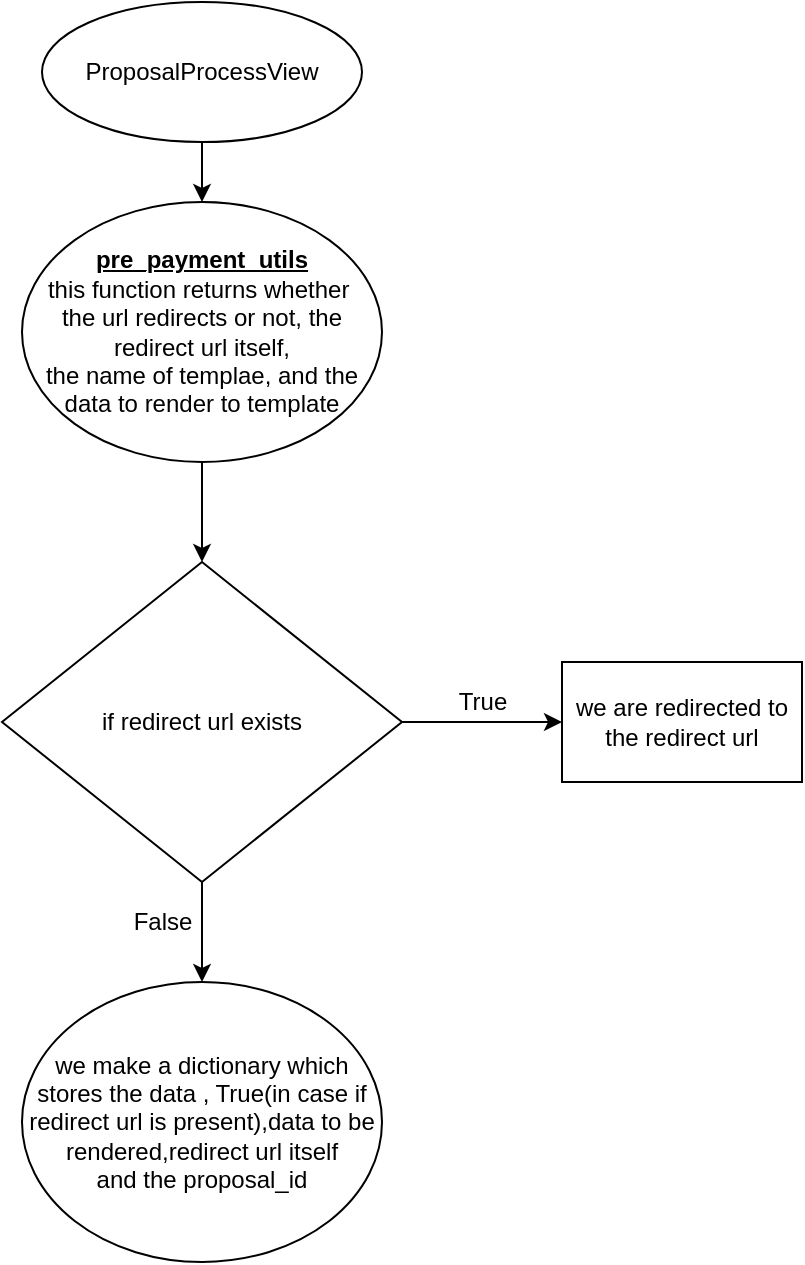 <mxfile version="21.0.4" type="github">
  <diagram name="Page-1" id="8wgRPI2qNVS8lSFhdTeu">
    <mxGraphModel dx="808" dy="495" grid="1" gridSize="10" guides="1" tooltips="1" connect="1" arrows="1" fold="1" page="1" pageScale="1" pageWidth="827" pageHeight="1169" math="0" shadow="0">
      <root>
        <mxCell id="0" />
        <mxCell id="1" parent="0" />
        <mxCell id="K1qwXypX5YwrlyXbWB4m-1" value="ProposalProcessView" style="ellipse;whiteSpace=wrap;html=1;" vertex="1" parent="1">
          <mxGeometry x="120" y="80" width="160" height="70" as="geometry" />
        </mxCell>
        <mxCell id="K1qwXypX5YwrlyXbWB4m-2" value="" style="endArrow=classic;html=1;rounded=0;exitX=0.5;exitY=1;exitDx=0;exitDy=0;" edge="1" parent="1" source="K1qwXypX5YwrlyXbWB4m-1">
          <mxGeometry width="50" height="50" relative="1" as="geometry">
            <mxPoint x="390" y="280" as="sourcePoint" />
            <mxPoint x="200" y="180" as="targetPoint" />
          </mxGeometry>
        </mxCell>
        <mxCell id="K1qwXypX5YwrlyXbWB4m-3" value="&lt;b style=&quot;text-decoration-line: underline;&quot;&gt;pre_payment_utils&lt;/b&gt;&lt;br&gt;this function returns whether&amp;nbsp;&lt;br&gt;the url redirects or not, the redirect url itself,&lt;br&gt;the name of templae, and the data to render to template" style="ellipse;whiteSpace=wrap;html=1;" vertex="1" parent="1">
          <mxGeometry x="110" y="180" width="180" height="130" as="geometry" />
        </mxCell>
        <mxCell id="K1qwXypX5YwrlyXbWB4m-4" value="" style="endArrow=classic;html=1;rounded=0;exitX=0.5;exitY=1;exitDx=0;exitDy=0;" edge="1" parent="1" source="K1qwXypX5YwrlyXbWB4m-3">
          <mxGeometry width="50" height="50" relative="1" as="geometry">
            <mxPoint x="370" y="370" as="sourcePoint" />
            <mxPoint x="200" y="360" as="targetPoint" />
          </mxGeometry>
        </mxCell>
        <mxCell id="K1qwXypX5YwrlyXbWB4m-7" value="if redirect url exists" style="rhombus;whiteSpace=wrap;html=1;" vertex="1" parent="1">
          <mxGeometry x="100" y="360" width="200" height="160" as="geometry" />
        </mxCell>
        <mxCell id="K1qwXypX5YwrlyXbWB4m-8" value="" style="endArrow=classic;html=1;rounded=0;exitX=1;exitY=0.5;exitDx=0;exitDy=0;" edge="1" parent="1" source="K1qwXypX5YwrlyXbWB4m-7">
          <mxGeometry width="50" height="50" relative="1" as="geometry">
            <mxPoint x="330" y="570" as="sourcePoint" />
            <mxPoint x="380" y="440" as="targetPoint" />
          </mxGeometry>
        </mxCell>
        <mxCell id="K1qwXypX5YwrlyXbWB4m-9" value="True" style="text;html=1;align=center;verticalAlign=middle;resizable=0;points=[];autosize=1;strokeColor=none;fillColor=none;" vertex="1" parent="1">
          <mxGeometry x="315" y="415" width="50" height="30" as="geometry" />
        </mxCell>
        <mxCell id="K1qwXypX5YwrlyXbWB4m-10" value="we are redirected to&lt;br&gt;the redirect url" style="rounded=0;whiteSpace=wrap;html=1;" vertex="1" parent="1">
          <mxGeometry x="380" y="410" width="120" height="60" as="geometry" />
        </mxCell>
        <mxCell id="K1qwXypX5YwrlyXbWB4m-11" value="" style="endArrow=classic;html=1;rounded=0;exitX=0.5;exitY=1;exitDx=0;exitDy=0;entryX=0.5;entryY=0;entryDx=0;entryDy=0;" edge="1" parent="1" source="K1qwXypX5YwrlyXbWB4m-7" target="K1qwXypX5YwrlyXbWB4m-12">
          <mxGeometry width="50" height="50" relative="1" as="geometry">
            <mxPoint x="330" y="560" as="sourcePoint" />
            <mxPoint x="200" y="550" as="targetPoint" />
          </mxGeometry>
        </mxCell>
        <mxCell id="K1qwXypX5YwrlyXbWB4m-12" value="we make a dictionary which stores the data , True(in case if redirect url is present),data to be rendered,redirect url itself&lt;br&gt;and the proposal_id" style="ellipse;whiteSpace=wrap;html=1;" vertex="1" parent="1">
          <mxGeometry x="110" y="570" width="180" height="140" as="geometry" />
        </mxCell>
        <mxCell id="K1qwXypX5YwrlyXbWB4m-13" value="False" style="text;html=1;align=center;verticalAlign=middle;resizable=0;points=[];autosize=1;strokeColor=none;fillColor=none;" vertex="1" parent="1">
          <mxGeometry x="155" y="525" width="50" height="30" as="geometry" />
        </mxCell>
      </root>
    </mxGraphModel>
  </diagram>
</mxfile>
